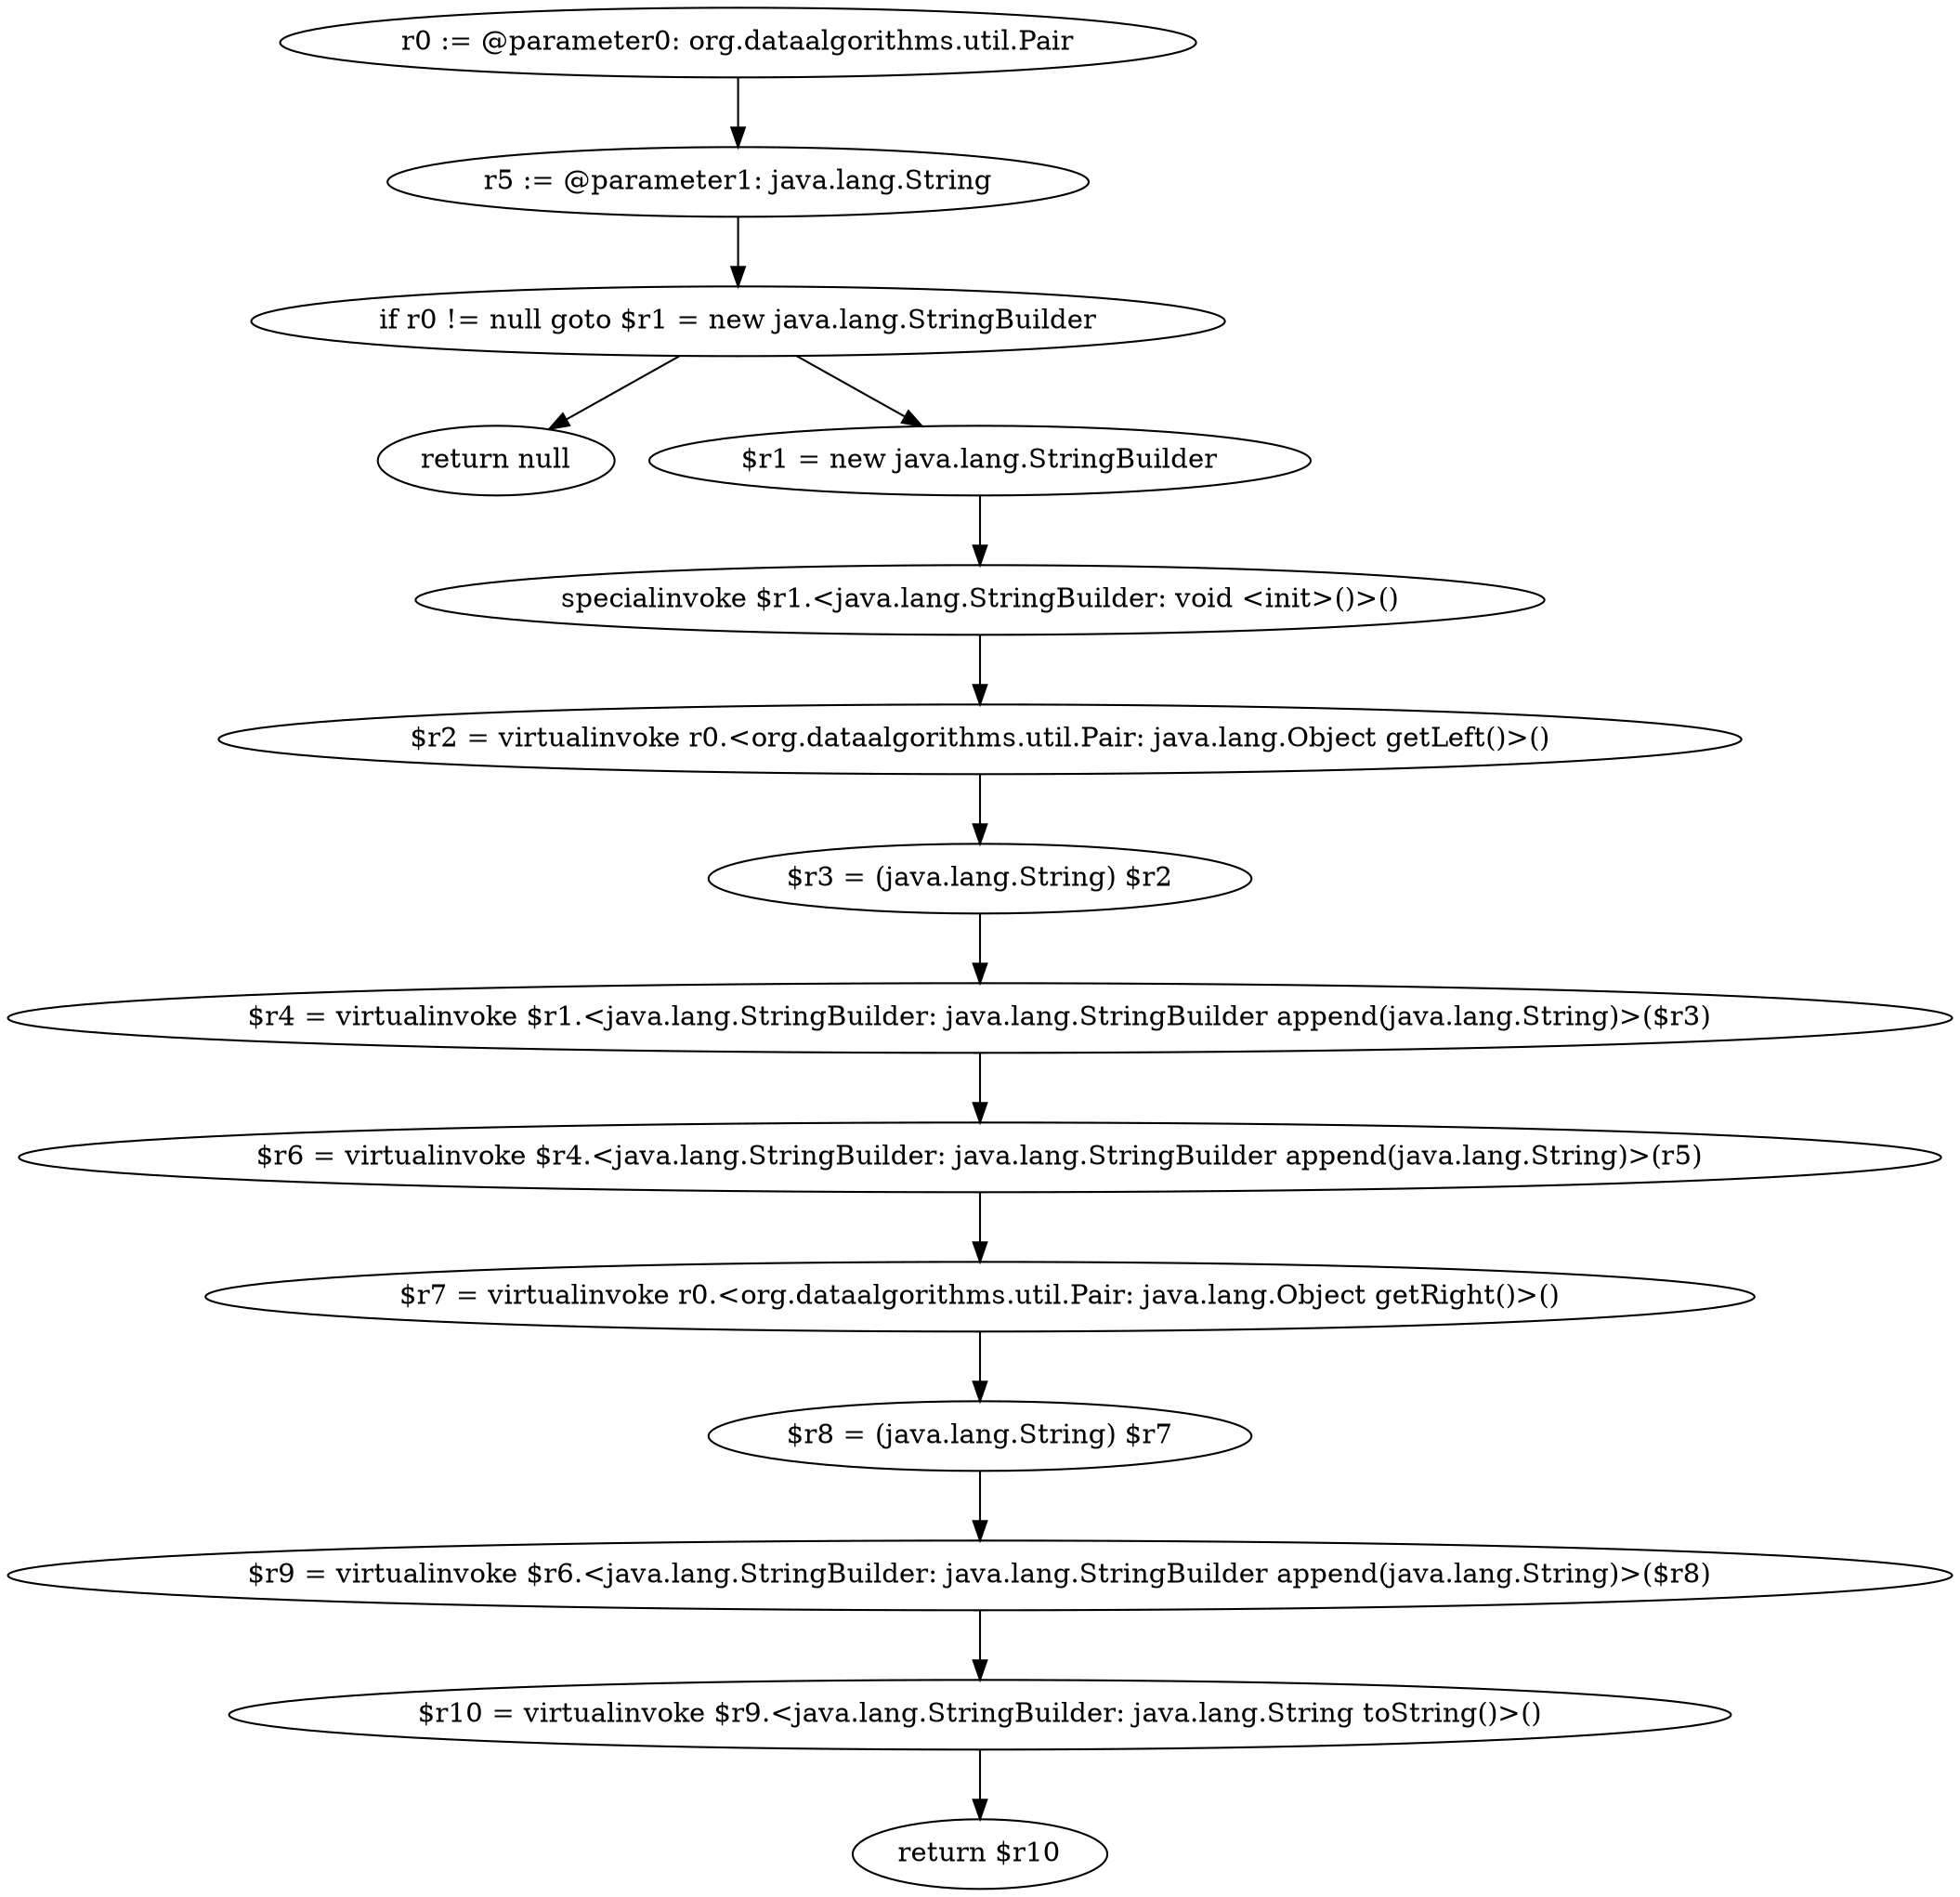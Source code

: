 digraph "unitGraph" {
    "r0 := @parameter0: org.dataalgorithms.util.Pair"
    "r5 := @parameter1: java.lang.String"
    "if r0 != null goto $r1 = new java.lang.StringBuilder"
    "return null"
    "$r1 = new java.lang.StringBuilder"
    "specialinvoke $r1.<java.lang.StringBuilder: void <init>()>()"
    "$r2 = virtualinvoke r0.<org.dataalgorithms.util.Pair: java.lang.Object getLeft()>()"
    "$r3 = (java.lang.String) $r2"
    "$r4 = virtualinvoke $r1.<java.lang.StringBuilder: java.lang.StringBuilder append(java.lang.String)>($r3)"
    "$r6 = virtualinvoke $r4.<java.lang.StringBuilder: java.lang.StringBuilder append(java.lang.String)>(r5)"
    "$r7 = virtualinvoke r0.<org.dataalgorithms.util.Pair: java.lang.Object getRight()>()"
    "$r8 = (java.lang.String) $r7"
    "$r9 = virtualinvoke $r6.<java.lang.StringBuilder: java.lang.StringBuilder append(java.lang.String)>($r8)"
    "$r10 = virtualinvoke $r9.<java.lang.StringBuilder: java.lang.String toString()>()"
    "return $r10"
    "r0 := @parameter0: org.dataalgorithms.util.Pair"->"r5 := @parameter1: java.lang.String";
    "r5 := @parameter1: java.lang.String"->"if r0 != null goto $r1 = new java.lang.StringBuilder";
    "if r0 != null goto $r1 = new java.lang.StringBuilder"->"return null";
    "if r0 != null goto $r1 = new java.lang.StringBuilder"->"$r1 = new java.lang.StringBuilder";
    "$r1 = new java.lang.StringBuilder"->"specialinvoke $r1.<java.lang.StringBuilder: void <init>()>()";
    "specialinvoke $r1.<java.lang.StringBuilder: void <init>()>()"->"$r2 = virtualinvoke r0.<org.dataalgorithms.util.Pair: java.lang.Object getLeft()>()";
    "$r2 = virtualinvoke r0.<org.dataalgorithms.util.Pair: java.lang.Object getLeft()>()"->"$r3 = (java.lang.String) $r2";
    "$r3 = (java.lang.String) $r2"->"$r4 = virtualinvoke $r1.<java.lang.StringBuilder: java.lang.StringBuilder append(java.lang.String)>($r3)";
    "$r4 = virtualinvoke $r1.<java.lang.StringBuilder: java.lang.StringBuilder append(java.lang.String)>($r3)"->"$r6 = virtualinvoke $r4.<java.lang.StringBuilder: java.lang.StringBuilder append(java.lang.String)>(r5)";
    "$r6 = virtualinvoke $r4.<java.lang.StringBuilder: java.lang.StringBuilder append(java.lang.String)>(r5)"->"$r7 = virtualinvoke r0.<org.dataalgorithms.util.Pair: java.lang.Object getRight()>()";
    "$r7 = virtualinvoke r0.<org.dataalgorithms.util.Pair: java.lang.Object getRight()>()"->"$r8 = (java.lang.String) $r7";
    "$r8 = (java.lang.String) $r7"->"$r9 = virtualinvoke $r6.<java.lang.StringBuilder: java.lang.StringBuilder append(java.lang.String)>($r8)";
    "$r9 = virtualinvoke $r6.<java.lang.StringBuilder: java.lang.StringBuilder append(java.lang.String)>($r8)"->"$r10 = virtualinvoke $r9.<java.lang.StringBuilder: java.lang.String toString()>()";
    "$r10 = virtualinvoke $r9.<java.lang.StringBuilder: java.lang.String toString()>()"->"return $r10";
}
